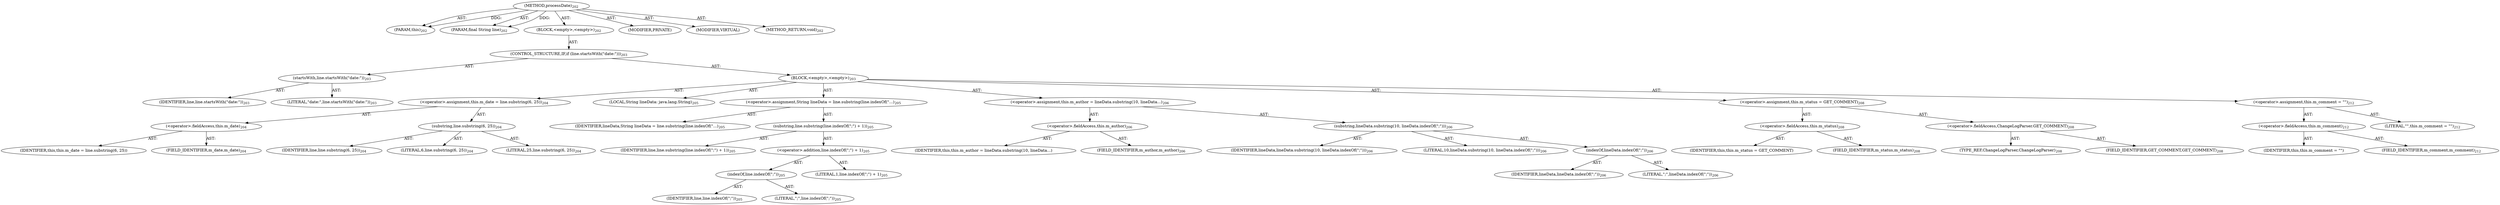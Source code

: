 digraph "processDate" {  
"111669149701" [label = <(METHOD,processDate)<SUB>202</SUB>> ]
"115964117003" [label = <(PARAM,this)<SUB>202</SUB>> ]
"115964117004" [label = <(PARAM,final String line)<SUB>202</SUB>> ]
"25769803796" [label = <(BLOCK,&lt;empty&gt;,&lt;empty&gt;)<SUB>202</SUB>> ]
"47244640271" [label = <(CONTROL_STRUCTURE,IF,if (line.startsWith(&quot;date:&quot;)))<SUB>203</SUB>> ]
"30064771149" [label = <(startsWith,line.startsWith(&quot;date:&quot;))<SUB>203</SUB>> ]
"68719476793" [label = <(IDENTIFIER,line,line.startsWith(&quot;date:&quot;))<SUB>203</SUB>> ]
"90194313227" [label = <(LITERAL,&quot;date:&quot;,line.startsWith(&quot;date:&quot;))<SUB>203</SUB>> ]
"25769803797" [label = <(BLOCK,&lt;empty&gt;,&lt;empty&gt;)<SUB>203</SUB>> ]
"30064771150" [label = <(&lt;operator&gt;.assignment,this.m_date = line.substring(6, 25))<SUB>204</SUB>> ]
"30064771151" [label = <(&lt;operator&gt;.fieldAccess,this.m_date)<SUB>204</SUB>> ]
"68719476794" [label = <(IDENTIFIER,this,this.m_date = line.substring(6, 25))> ]
"55834574875" [label = <(FIELD_IDENTIFIER,m_date,m_date)<SUB>204</SUB>> ]
"30064771152" [label = <(substring,line.substring(6, 25))<SUB>204</SUB>> ]
"68719476795" [label = <(IDENTIFIER,line,line.substring(6, 25))<SUB>204</SUB>> ]
"90194313228" [label = <(LITERAL,6,line.substring(6, 25))<SUB>204</SUB>> ]
"90194313229" [label = <(LITERAL,25,line.substring(6, 25))<SUB>204</SUB>> ]
"94489280518" [label = <(LOCAL,String lineData: java.lang.String)<SUB>205</SUB>> ]
"30064771153" [label = <(&lt;operator&gt;.assignment,String lineData = line.substring(line.indexOf(&quot;...)<SUB>205</SUB>> ]
"68719476796" [label = <(IDENTIFIER,lineData,String lineData = line.substring(line.indexOf(&quot;...)<SUB>205</SUB>> ]
"30064771154" [label = <(substring,line.substring(line.indexOf(&quot;;&quot;) + 1))<SUB>205</SUB>> ]
"68719476797" [label = <(IDENTIFIER,line,line.substring(line.indexOf(&quot;;&quot;) + 1))<SUB>205</SUB>> ]
"30064771155" [label = <(&lt;operator&gt;.addition,line.indexOf(&quot;;&quot;) + 1)<SUB>205</SUB>> ]
"30064771156" [label = <(indexOf,line.indexOf(&quot;;&quot;))<SUB>205</SUB>> ]
"68719476798" [label = <(IDENTIFIER,line,line.indexOf(&quot;;&quot;))<SUB>205</SUB>> ]
"90194313230" [label = <(LITERAL,&quot;;&quot;,line.indexOf(&quot;;&quot;))<SUB>205</SUB>> ]
"90194313231" [label = <(LITERAL,1,line.indexOf(&quot;;&quot;) + 1)<SUB>205</SUB>> ]
"30064771157" [label = <(&lt;operator&gt;.assignment,this.m_author = lineData.substring(10, lineData...)<SUB>206</SUB>> ]
"30064771158" [label = <(&lt;operator&gt;.fieldAccess,this.m_author)<SUB>206</SUB>> ]
"68719476799" [label = <(IDENTIFIER,this,this.m_author = lineData.substring(10, lineData...)> ]
"55834574876" [label = <(FIELD_IDENTIFIER,m_author,m_author)<SUB>206</SUB>> ]
"30064771159" [label = <(substring,lineData.substring(10, lineData.indexOf(&quot;;&quot;)))<SUB>206</SUB>> ]
"68719476800" [label = <(IDENTIFIER,lineData,lineData.substring(10, lineData.indexOf(&quot;;&quot;)))<SUB>206</SUB>> ]
"90194313232" [label = <(LITERAL,10,lineData.substring(10, lineData.indexOf(&quot;;&quot;)))<SUB>206</SUB>> ]
"30064771160" [label = <(indexOf,lineData.indexOf(&quot;;&quot;))<SUB>206</SUB>> ]
"68719476801" [label = <(IDENTIFIER,lineData,lineData.indexOf(&quot;;&quot;))<SUB>206</SUB>> ]
"90194313233" [label = <(LITERAL,&quot;;&quot;,lineData.indexOf(&quot;;&quot;))<SUB>206</SUB>> ]
"30064771161" [label = <(&lt;operator&gt;.assignment,this.m_status = GET_COMMENT)<SUB>208</SUB>> ]
"30064771162" [label = <(&lt;operator&gt;.fieldAccess,this.m_status)<SUB>208</SUB>> ]
"68719476802" [label = <(IDENTIFIER,this,this.m_status = GET_COMMENT)> ]
"55834574877" [label = <(FIELD_IDENTIFIER,m_status,m_status)<SUB>208</SUB>> ]
"30064771163" [label = <(&lt;operator&gt;.fieldAccess,ChangeLogParser.GET_COMMENT)<SUB>208</SUB>> ]
"180388626443" [label = <(TYPE_REF,ChangeLogParser,ChangeLogParser)<SUB>208</SUB>> ]
"55834574878" [label = <(FIELD_IDENTIFIER,GET_COMMENT,GET_COMMENT)<SUB>208</SUB>> ]
"30064771164" [label = <(&lt;operator&gt;.assignment,this.m_comment = &quot;&quot;)<SUB>212</SUB>> ]
"30064771165" [label = <(&lt;operator&gt;.fieldAccess,this.m_comment)<SUB>212</SUB>> ]
"68719476803" [label = <(IDENTIFIER,this,this.m_comment = &quot;&quot;)> ]
"55834574879" [label = <(FIELD_IDENTIFIER,m_comment,m_comment)<SUB>212</SUB>> ]
"90194313234" [label = <(LITERAL,&quot;&quot;,this.m_comment = &quot;&quot;)<SUB>212</SUB>> ]
"133143986205" [label = <(MODIFIER,PRIVATE)> ]
"133143986206" [label = <(MODIFIER,VIRTUAL)> ]
"128849018885" [label = <(METHOD_RETURN,void)<SUB>202</SUB>> ]
  "111669149701" -> "115964117003"  [ label = "AST: "] 
  "111669149701" -> "115964117004"  [ label = "AST: "] 
  "111669149701" -> "25769803796"  [ label = "AST: "] 
  "111669149701" -> "133143986205"  [ label = "AST: "] 
  "111669149701" -> "133143986206"  [ label = "AST: "] 
  "111669149701" -> "128849018885"  [ label = "AST: "] 
  "25769803796" -> "47244640271"  [ label = "AST: "] 
  "47244640271" -> "30064771149"  [ label = "AST: "] 
  "47244640271" -> "25769803797"  [ label = "AST: "] 
  "30064771149" -> "68719476793"  [ label = "AST: "] 
  "30064771149" -> "90194313227"  [ label = "AST: "] 
  "25769803797" -> "30064771150"  [ label = "AST: "] 
  "25769803797" -> "94489280518"  [ label = "AST: "] 
  "25769803797" -> "30064771153"  [ label = "AST: "] 
  "25769803797" -> "30064771157"  [ label = "AST: "] 
  "25769803797" -> "30064771161"  [ label = "AST: "] 
  "25769803797" -> "30064771164"  [ label = "AST: "] 
  "30064771150" -> "30064771151"  [ label = "AST: "] 
  "30064771150" -> "30064771152"  [ label = "AST: "] 
  "30064771151" -> "68719476794"  [ label = "AST: "] 
  "30064771151" -> "55834574875"  [ label = "AST: "] 
  "30064771152" -> "68719476795"  [ label = "AST: "] 
  "30064771152" -> "90194313228"  [ label = "AST: "] 
  "30064771152" -> "90194313229"  [ label = "AST: "] 
  "30064771153" -> "68719476796"  [ label = "AST: "] 
  "30064771153" -> "30064771154"  [ label = "AST: "] 
  "30064771154" -> "68719476797"  [ label = "AST: "] 
  "30064771154" -> "30064771155"  [ label = "AST: "] 
  "30064771155" -> "30064771156"  [ label = "AST: "] 
  "30064771155" -> "90194313231"  [ label = "AST: "] 
  "30064771156" -> "68719476798"  [ label = "AST: "] 
  "30064771156" -> "90194313230"  [ label = "AST: "] 
  "30064771157" -> "30064771158"  [ label = "AST: "] 
  "30064771157" -> "30064771159"  [ label = "AST: "] 
  "30064771158" -> "68719476799"  [ label = "AST: "] 
  "30064771158" -> "55834574876"  [ label = "AST: "] 
  "30064771159" -> "68719476800"  [ label = "AST: "] 
  "30064771159" -> "90194313232"  [ label = "AST: "] 
  "30064771159" -> "30064771160"  [ label = "AST: "] 
  "30064771160" -> "68719476801"  [ label = "AST: "] 
  "30064771160" -> "90194313233"  [ label = "AST: "] 
  "30064771161" -> "30064771162"  [ label = "AST: "] 
  "30064771161" -> "30064771163"  [ label = "AST: "] 
  "30064771162" -> "68719476802"  [ label = "AST: "] 
  "30064771162" -> "55834574877"  [ label = "AST: "] 
  "30064771163" -> "180388626443"  [ label = "AST: "] 
  "30064771163" -> "55834574878"  [ label = "AST: "] 
  "30064771164" -> "30064771165"  [ label = "AST: "] 
  "30064771164" -> "90194313234"  [ label = "AST: "] 
  "30064771165" -> "68719476803"  [ label = "AST: "] 
  "30064771165" -> "55834574879"  [ label = "AST: "] 
  "111669149701" -> "115964117003"  [ label = "DDG: "] 
  "111669149701" -> "115964117004"  [ label = "DDG: "] 
}

